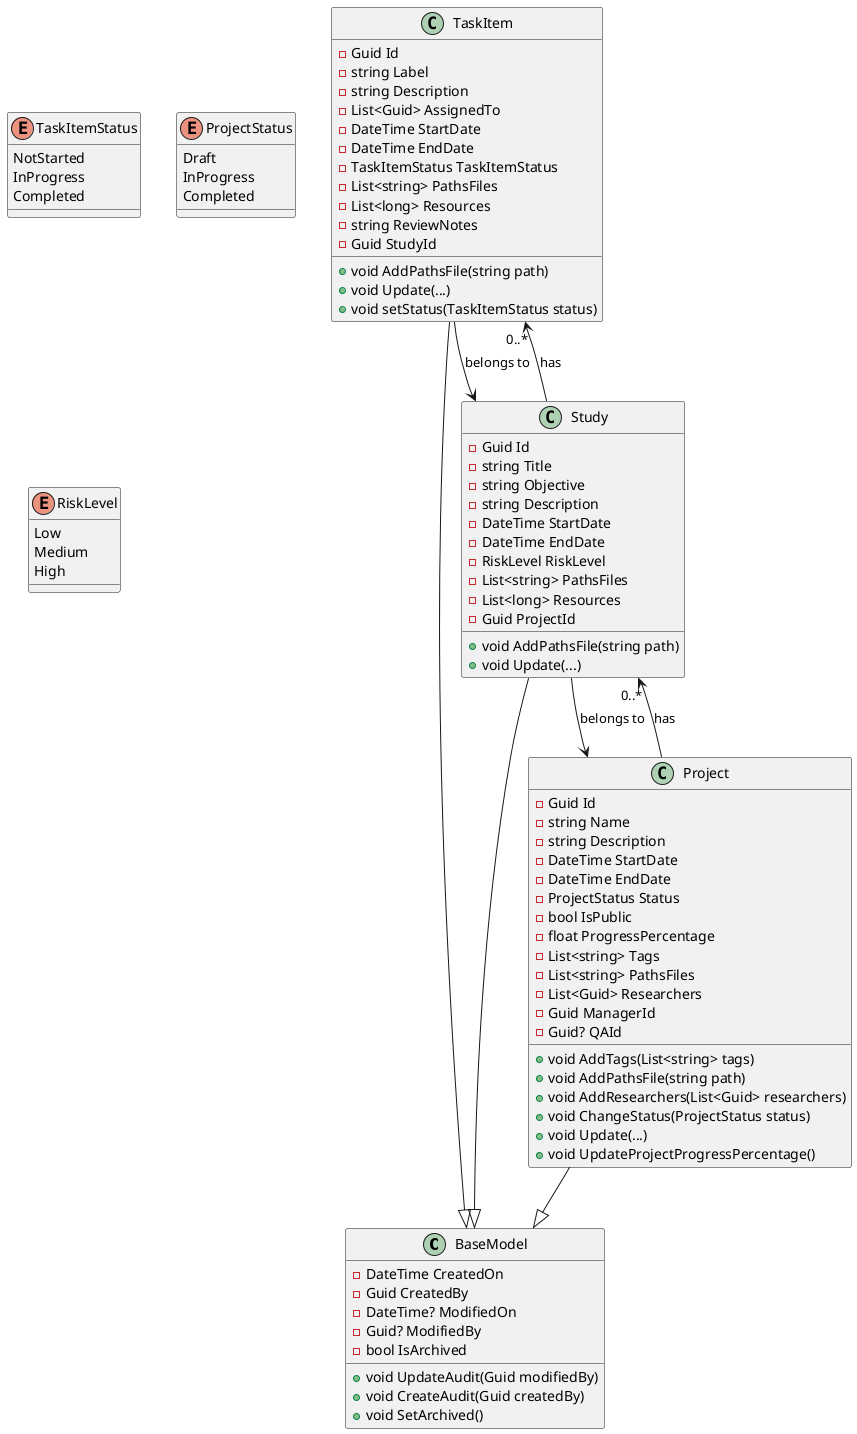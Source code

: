 ﻿@startuml

' ===== BaseModel =====
class BaseModel {
  - DateTime CreatedOn
  - Guid CreatedBy
  - DateTime? ModifiedOn
  - Guid? ModifiedBy
  - bool IsArchived

  + void UpdateAudit(Guid modifiedBy)
  + void CreateAudit(Guid createdBy)
  + void SetArchived()
}

' ===== TaskItem =====
class TaskItem {
  - Guid Id
  - string Label
  - string Description
  - List<Guid> AssignedTo
  - DateTime StartDate
  - DateTime EndDate
  - TaskItemStatus TaskItemStatus
  - List<string> PathsFiles
  - List<long> Resources
  - string ReviewNotes
  - Guid StudyId

  + void AddPathsFile(string path)
  + void Update(...)
  + void setStatus(TaskItemStatus status)
}

' ===== Study =====
class Study {
  - Guid Id
  - string Title
  - string Objective
  - string Description
  - DateTime StartDate
  - DateTime EndDate
  - RiskLevel RiskLevel
  - List<string> PathsFiles
  - List<long> Resources
  - Guid ProjectId

  + void AddPathsFile(string path)
  + void Update(...)
}

' ===== Project =====
class Project {
  - Guid Id
  - string Name
  - string Description
  - DateTime StartDate
  - DateTime EndDate
  - ProjectStatus Status
  - bool IsPublic
  - float ProgressPercentage
  - List<string> Tags
  - List<string> PathsFiles
  - List<Guid> Researchers
  - Guid ManagerId
  - Guid? QAId

  + void AddTags(List<string> tags)
  + void AddPathsFile(string path)
  + void AddResearchers(List<Guid> researchers)
  + void ChangeStatus(ProjectStatus status)
  + void Update(...)
  + void UpdateProjectProgressPercentage()
}

' ===== Enums / Others (as Notes or placeholders) =====
enum TaskItemStatus {
  NotStarted
  InProgress
  Completed
}

enum ProjectStatus {
  Draft
  InProgress
  Completed
}

enum RiskLevel {
  Low
  Medium
  High
}


' ===== Inheritance =====
TaskItem --|> BaseModel
Study --|> BaseModel
Project --|> BaseModel

' ===== Associations =====
TaskItem --> Study : belongs to
Study --> Project : belongs to
Project --> "0..*" Study : has
Study --> "0..*" TaskItem : has

@enduml

